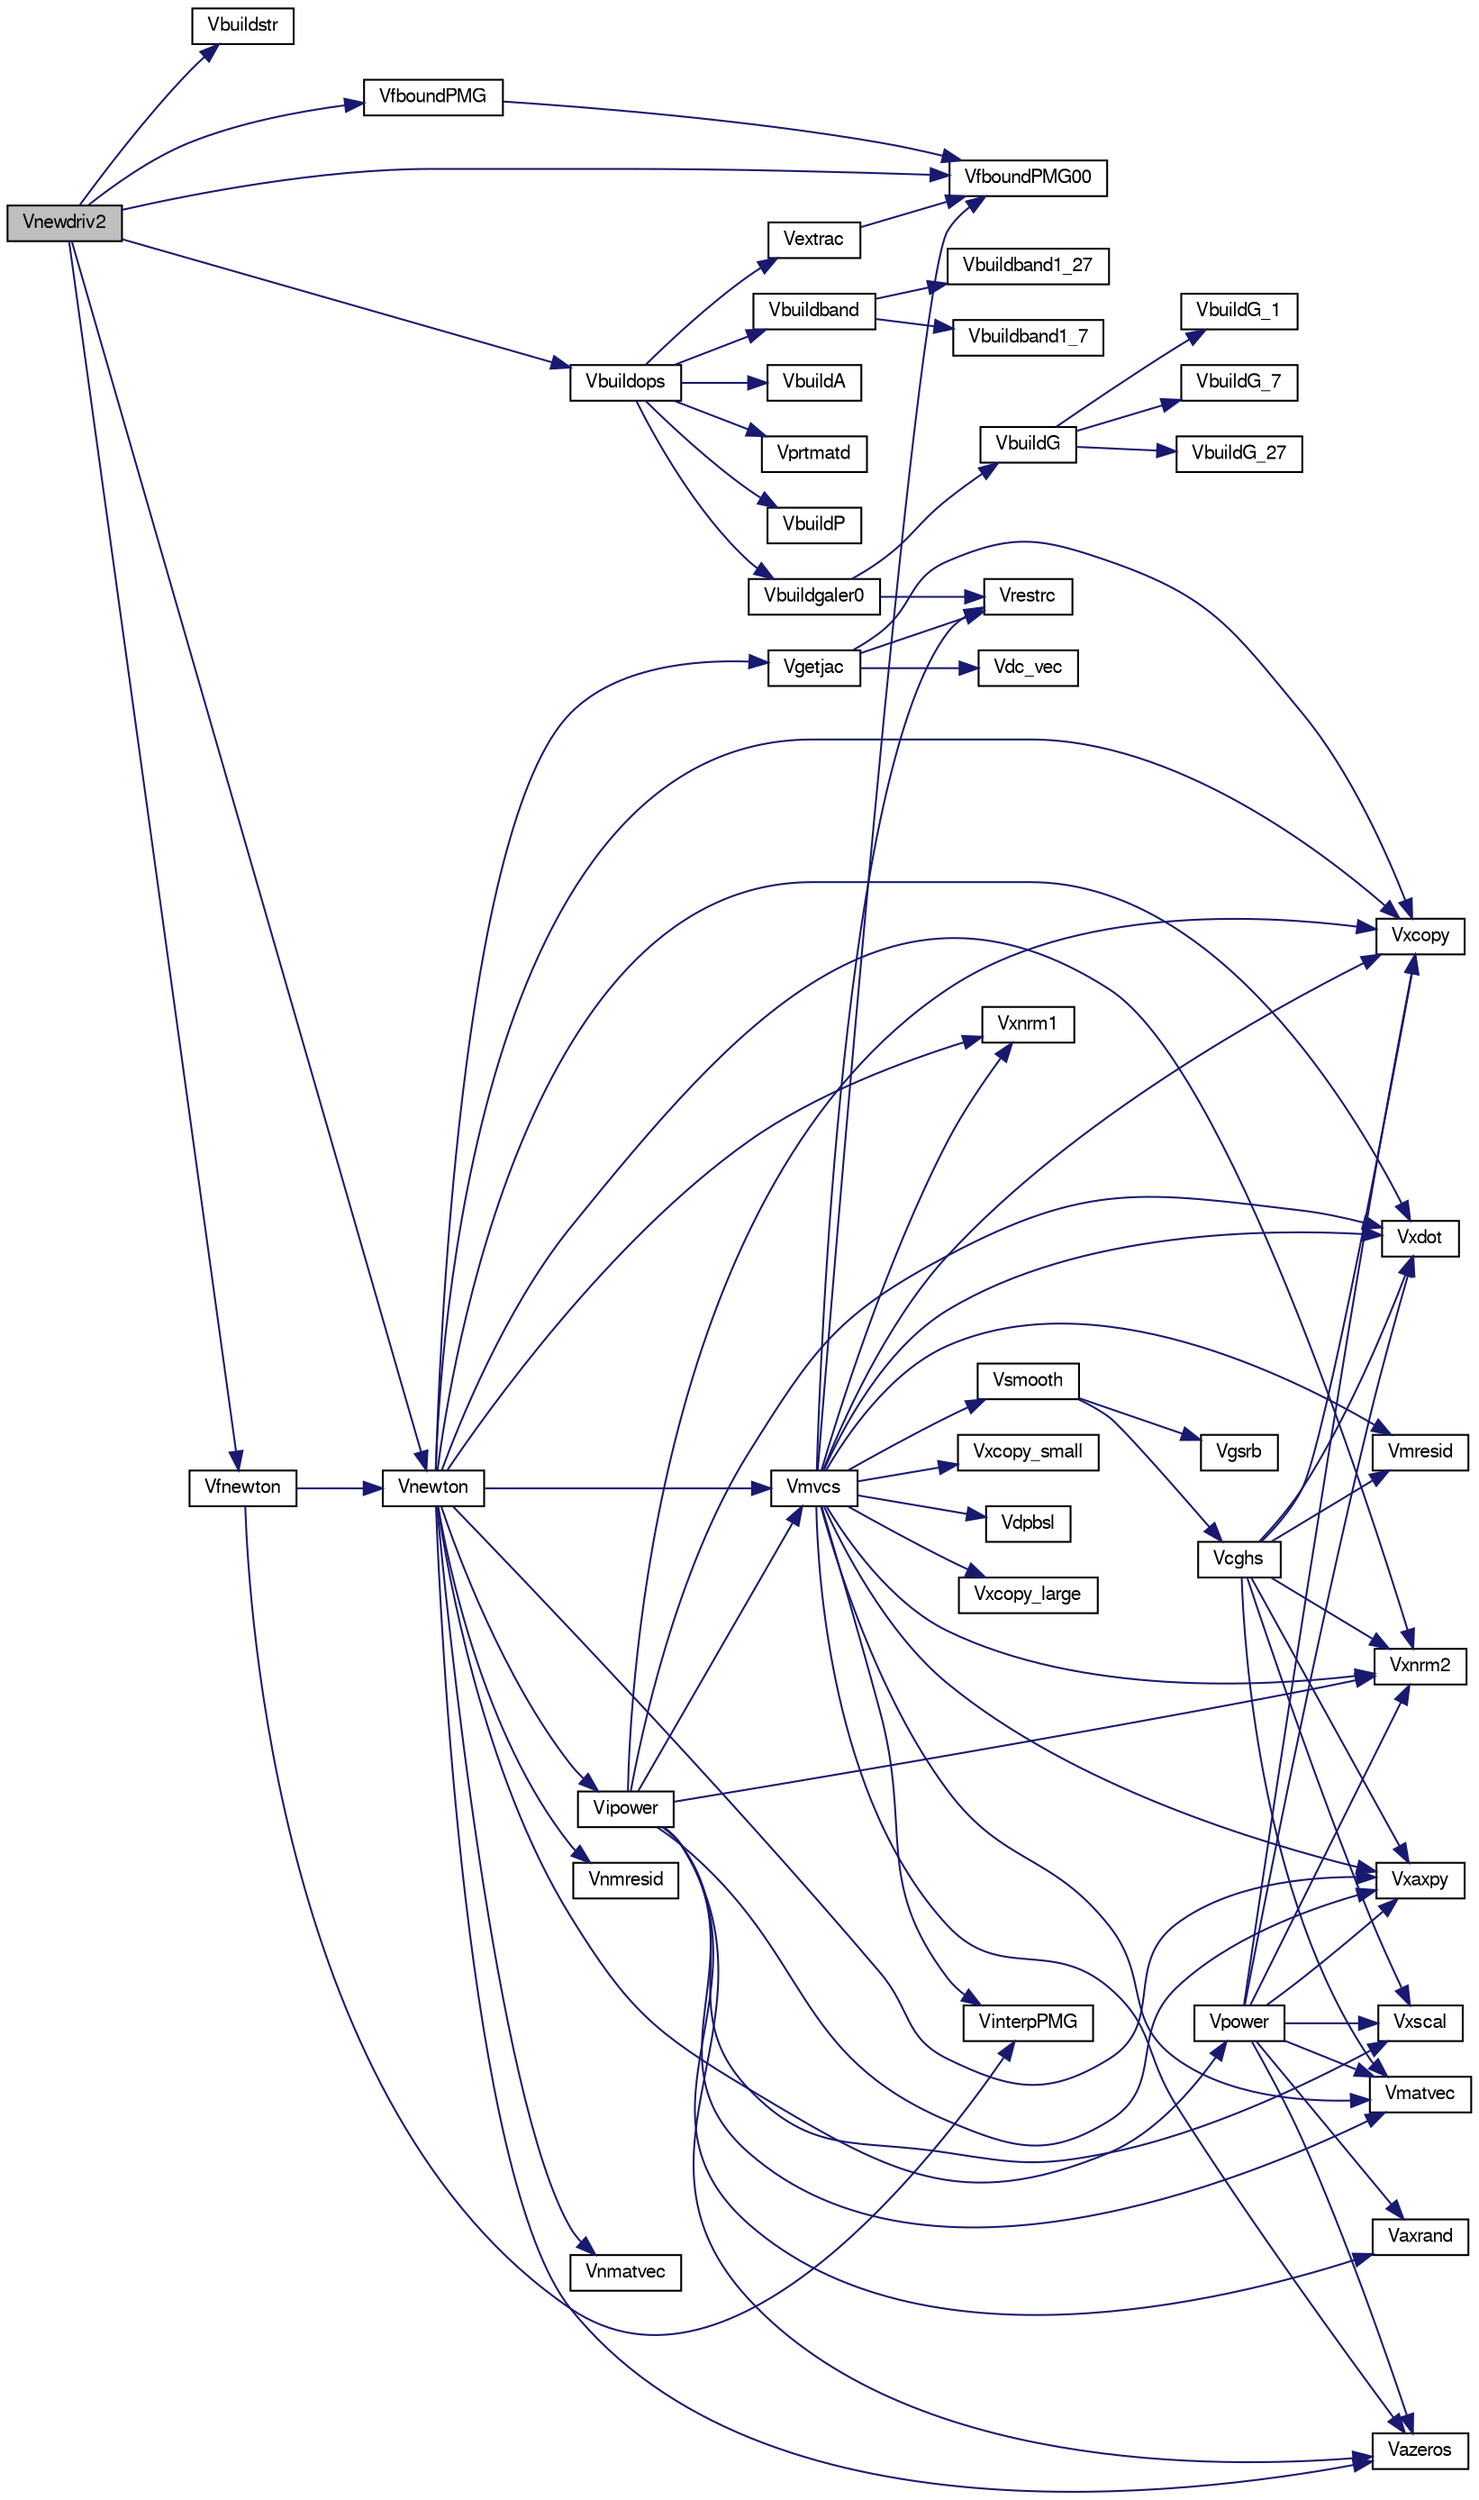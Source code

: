 digraph "Vnewdriv2"
{
  edge [fontname="FreeSans",fontsize="10",labelfontname="FreeSans",labelfontsize="10"];
  node [fontname="FreeSans",fontsize="10",shape=record];
  rankdir="LR";
  Node1 [label="Vnewdriv2",height=0.2,width=0.4,color="black", fillcolor="grey75", style="filled" fontcolor="black"];
  Node1 -> Node2 [color="midnightblue",fontsize="10",style="solid",fontname="FreeSans"];
  Node2 [label="Vbuildstr",height=0.2,width=0.4,color="black", fillcolor="white", style="filled",URL="$group___p_m_g_c.html#ga81ac80afc08fb27607efdc5c9e97ceaa",tooltip="Build the nexted operator framework in the array iz."];
  Node1 -> Node3 [color="midnightblue",fontsize="10",style="solid",fontname="FreeSans"];
  Node3 [label="Vbuildops",height=0.2,width=0.4,color="black", fillcolor="white", style="filled",URL="$group___p_m_g_c.html#gab676e77a0ea7fd89e6e93fca248831ae",tooltip="Build operators, boundary arrays, modify affine vectors ido==0: do only fine level ido==1: do only co..."];
  Node3 -> Node4 [color="midnightblue",fontsize="10",style="solid",fontname="FreeSans"];
  Node4 [label="VbuildA",height=0.2,width=0.4,color="black", fillcolor="white", style="filled",URL="$group___p_m_g_c.html#ga2bde193d19ed04b9be986456cdc57d17",tooltip="Build the Laplacian."];
  Node3 -> Node5 [color="midnightblue",fontsize="10",style="solid",fontname="FreeSans"];
  Node5 [label="Vprtmatd",height=0.2,width=0.4,color="black", fillcolor="white", style="filled",URL="$group___p_m_g_c.html#ga4bf7ed81bbcfc630677a68ff3ef78570"];
  Node3 -> Node6 [color="midnightblue",fontsize="10",style="solid",fontname="FreeSans"];
  Node6 [label="VbuildP",height=0.2,width=0.4,color="black", fillcolor="white", style="filled",URL="$group___p_m_g_c.html#ga2fa36f52a017ede585d5f2ba4aeeafdc",tooltip="Builds prolongation matrix."];
  Node3 -> Node7 [color="midnightblue",fontsize="10",style="solid",fontname="FreeSans"];
  Node7 [label="Vbuildgaler0",height=0.2,width=0.4,color="black", fillcolor="white", style="filled",URL="$group___p_m_g_c.html#gac3878a7358faf90a4e0e0067f0961a37",tooltip="Form the Galerkin coarse grid system."];
  Node7 -> Node8 [color="midnightblue",fontsize="10",style="solid",fontname="FreeSans"];
  Node8 [label="VbuildG",height=0.2,width=0.4,color="black", fillcolor="white", style="filled",URL="$group___p_m_g_c.html#ga5616c0696f52963ddd4bacb3ff71e8b6",tooltip="Build Galerkin matrix structures."];
  Node8 -> Node9 [color="midnightblue",fontsize="10",style="solid",fontname="FreeSans"];
  Node9 [label="VbuildG_1",height=0.2,width=0.4,color="black", fillcolor="white", style="filled",URL="$group___p_m_g_c.html#ga97822bdb6ab237b4bc4a89fe7647e34f",tooltip="Computes a 27-point galerkin coarse grid matrix from a 1-point (i.e., diagonal) fine grid matrix..."];
  Node8 -> Node10 [color="midnightblue",fontsize="10",style="solid",fontname="FreeSans"];
  Node10 [label="VbuildG_7",height=0.2,width=0.4,color="black", fillcolor="white", style="filled",URL="$group___p_m_g_c.html#ga74cbf02bfd4ffcf36ea4b344ee2ea077",tooltip="Computes a 27-point galerkin coarse grid matrix from a 7-point fine grid matrix."];
  Node8 -> Node11 [color="midnightblue",fontsize="10",style="solid",fontname="FreeSans"];
  Node11 [label="VbuildG_27",height=0.2,width=0.4,color="black", fillcolor="white", style="filled",URL="$group___p_m_g_c.html#ga78287000cb1a0517e4959c910566c828",tooltip="Compute a 27-point galerkin coarse grid matrix from a 27-point fine grid matrix."];
  Node7 -> Node12 [color="midnightblue",fontsize="10",style="solid",fontname="FreeSans"];
  Node12 [label="Vrestrc",height=0.2,width=0.4,color="black", fillcolor="white", style="filled",URL="$group___p_m_g_c.html#gaede4c916a1698890f6fdbda54778d491",tooltip="Apply the restriction operator."];
  Node3 -> Node13 [color="midnightblue",fontsize="10",style="solid",fontname="FreeSans"];
  Node13 [label="Vextrac",height=0.2,width=0.4,color="black", fillcolor="white", style="filled",URL="$group___p_m_g_c.html#gafa446fbf1bb85646b186469db9768ab8",tooltip="Simple injection of a fine grid function into coarse grid."];
  Node13 -> Node14 [color="midnightblue",fontsize="10",style="solid",fontname="FreeSans"];
  Node14 [label="VfboundPMG00",height=0.2,width=0.4,color="black", fillcolor="white", style="filled",URL="$group___p_m_g_c.html#gaa5cd2792bb251ae2ee940d0b7de06a42",tooltip="Initialize a grid function to have a zero boundary value."];
  Node3 -> Node15 [color="midnightblue",fontsize="10",style="solid",fontname="FreeSans"];
  Node15 [label="Vbuildband",height=0.2,width=0.4,color="black", fillcolor="white", style="filled",URL="$group___p_m_g_c.html#ga977a0e4b9b186676462933f4b531ec62",tooltip="Banded matrix builder."];
  Node15 -> Node16 [color="midnightblue",fontsize="10",style="solid",fontname="FreeSans"];
  Node16 [label="Vbuildband1_7",height=0.2,width=0.4,color="black", fillcolor="white", style="filled",URL="$group___p_m_g_c.html#ga01d0f3717c0789ed0dd32393fb43b633",tooltip="Build the operator in banded form given the 7-diagonal form."];
  Node15 -> Node17 [color="midnightblue",fontsize="10",style="solid",fontname="FreeSans"];
  Node17 [label="Vbuildband1_27",height=0.2,width=0.4,color="black", fillcolor="white", style="filled",URL="$group___p_m_g_c.html#gab16d52afd502c461d5d023c02c7d659f",tooltip="Build the operator in banded form given the 27-diagonal form."];
  Node1 -> Node14 [color="midnightblue",fontsize="10",style="solid",fontname="FreeSans"];
  Node1 -> Node18 [color="midnightblue",fontsize="10",style="solid",fontname="FreeSans"];
  Node18 [label="Vnewton",height=0.2,width=0.4,color="black", fillcolor="white", style="filled",URL="$group___p_m_g_c.html#ga218aef2ec11ca80de45a5bcfa089cd9e",tooltip="Inexact-newton-multilevel method."];
  Node18 -> Node19 [color="midnightblue",fontsize="10",style="solid",fontname="FreeSans"];
  Node19 [label="Vazeros",height=0.2,width=0.4,color="black", fillcolor="white", style="filled",URL="$group___p_m_g_c.html#gad9648f5e231786d88b395ba412063c4b",tooltip="Zero out operation for a grid function, including boundary values."];
  Node18 -> Node20 [color="midnightblue",fontsize="10",style="solid",fontname="FreeSans"];
  Node20 [label="Vnmresid",height=0.2,width=0.4,color="black", fillcolor="white", style="filled",URL="$group___p_m_g_c.html#gacb2fd32fc0aa12d56b7620ae0a7712e1",tooltip="Break the matrix data-structure into diagonals and then call the residual routine."];
  Node18 -> Node21 [color="midnightblue",fontsize="10",style="solid",fontname="FreeSans"];
  Node21 [label="Vxnrm1",height=0.2,width=0.4,color="black", fillcolor="white", style="filled",URL="$group___p_m_g_c.html#gae89d002951e3c000702b22cc44bc9b3c",tooltip="Norm operation for a grid function with boundary values."];
  Node18 -> Node22 [color="midnightblue",fontsize="10",style="solid",fontname="FreeSans"];
  Node22 [label="Vxnrm2",height=0.2,width=0.4,color="black", fillcolor="white", style="filled",URL="$group___p_m_g_c.html#gac7a7f2c804a247ec8b5aea45058e1d26",tooltip="Norm operation for a grid function with boundary values."];
  Node18 -> Node23 [color="midnightblue",fontsize="10",style="solid",fontname="FreeSans"];
  Node23 [label="Vnmatvec",height=0.2,width=0.4,color="black", fillcolor="white", style="filled",URL="$group___p_m_g_c.html#gafbd34b881d565b9bba4cf515e55519c8",tooltip="Break the matrix data-structure into diagonals and then call the matrix-vector routine."];
  Node18 -> Node24 [color="midnightblue",fontsize="10",style="solid",fontname="FreeSans"];
  Node24 [label="Vxdot",height=0.2,width=0.4,color="black", fillcolor="white", style="filled",URL="$group___p_m_g_c.html#ga3f117cfb2336b1291164ef351dd2bd69",tooltip="Inner product operation for a grid function with boundary values."];
  Node18 -> Node25 [color="midnightblue",fontsize="10",style="solid",fontname="FreeSans"];
  Node25 [label="Vxcopy",height=0.2,width=0.4,color="black", fillcolor="white", style="filled",URL="$group___p_m_g_c.html#ga164408694a926f8f9452144cd688e383",tooltip="A collection of useful low-level routines (timing, etc)."];
  Node18 -> Node26 [color="midnightblue",fontsize="10",style="solid",fontname="FreeSans"];
  Node26 [label="Vgetjac",height=0.2,width=0.4,color="black", fillcolor="white", style="filled",URL="$group___p_m_g_c.html#ga458b63cb21cb123da5e3e079eb5d81b8",tooltip="Form the jacobian system."];
  Node26 -> Node25 [color="midnightblue",fontsize="10",style="solid",fontname="FreeSans"];
  Node26 -> Node27 [color="midnightblue",fontsize="10",style="solid",fontname="FreeSans"];
  Node27 [label="Vdc_vec",height=0.2,width=0.4,color="black", fillcolor="white", style="filled",URL="$group___p_m_g_c.html#ga6829f61b2e11572f3fd0b4abbf5dbd28",tooltip="Define the derivative of the nonlinearity (vector version)"];
  Node26 -> Node12 [color="midnightblue",fontsize="10",style="solid",fontname="FreeSans"];
  Node18 -> Node28 [color="midnightblue",fontsize="10",style="solid",fontname="FreeSans"];
  Node28 [label="Vmvcs",height=0.2,width=0.4,color="black", fillcolor="white", style="filled",URL="$group___p_m_g_c.html#gab7f955448bd40d97f3b1b3ac91b9f21c",tooltip="MG helper functions."];
  Node28 -> Node21 [color="midnightblue",fontsize="10",style="solid",fontname="FreeSans"];
  Node28 -> Node22 [color="midnightblue",fontsize="10",style="solid",fontname="FreeSans"];
  Node28 -> Node29 [color="midnightblue",fontsize="10",style="solid",fontname="FreeSans"];
  Node29 [label="Vmatvec",height=0.2,width=0.4,color="black", fillcolor="white", style="filled",URL="$group___p_m_g_c.html#gacda83144fd9d06e3c62a1687933ba010",tooltip="Matrix-vector multiplication routines."];
  Node28 -> Node24 [color="midnightblue",fontsize="10",style="solid",fontname="FreeSans"];
  Node28 -> Node19 [color="midnightblue",fontsize="10",style="solid",fontname="FreeSans"];
  Node28 -> Node30 [color="midnightblue",fontsize="10",style="solid",fontname="FreeSans"];
  Node30 [label="Vsmooth",height=0.2,width=0.4,color="black", fillcolor="white", style="filled",URL="$group___p_m_g_c.html#ga7f469e5b5661e8c176889cde7bed8175",tooltip="Multigrid smoothing functions."];
  Node30 -> Node31 [color="midnightblue",fontsize="10",style="solid",fontname="FreeSans"];
  Node31 [label="Vgsrb",height=0.2,width=0.4,color="black", fillcolor="white", style="filled",URL="$group___p_m_g_c.html#gaafddbbf81f667f3e155e468d85a89807",tooltip="Guass-Seidel solver."];
  Node30 -> Node32 [color="midnightblue",fontsize="10",style="solid",fontname="FreeSans"];
  Node32 [label="Vcghs",height=0.2,width=0.4,color="black", fillcolor="white", style="filled",URL="$group___p_m_g_c.html#ga371225c13eaf2407b57de0dd4f831ed8",tooltip="A collection of useful low-level routines (timing, etc)."];
  Node32 -> Node33 [color="midnightblue",fontsize="10",style="solid",fontname="FreeSans"];
  Node33 [label="Vmresid",height=0.2,width=0.4,color="black", fillcolor="white", style="filled",URL="$group___p_m_g_c.html#gaaa7843124ee62ccb6d9469363a8cd6a6",tooltip="Break the matrix data-structure into diagonals and then call the residual routine."];
  Node32 -> Node22 [color="midnightblue",fontsize="10",style="solid",fontname="FreeSans"];
  Node32 -> Node24 [color="midnightblue",fontsize="10",style="solid",fontname="FreeSans"];
  Node32 -> Node25 [color="midnightblue",fontsize="10",style="solid",fontname="FreeSans"];
  Node32 -> Node34 [color="midnightblue",fontsize="10",style="solid",fontname="FreeSans"];
  Node34 [label="Vxaxpy",height=0.2,width=0.4,color="black", fillcolor="white", style="filled",URL="$group___p_m_g_c.html#gac453601512aae1d82a7bf7c14326f0b6",tooltip="saxpy operation for a grid function with boundary values."];
  Node32 -> Node35 [color="midnightblue",fontsize="10",style="solid",fontname="FreeSans"];
  Node35 [label="Vxscal",height=0.2,width=0.4,color="black", fillcolor="white", style="filled",URL="$group___p_m_g_c.html#ga678a92f4fb3447e6dbbc97bef28e160e",tooltip="Scale operation for a grid function with boundary values."];
  Node32 -> Node29 [color="midnightblue",fontsize="10",style="solid",fontname="FreeSans"];
  Node28 -> Node36 [color="midnightblue",fontsize="10",style="solid",fontname="FreeSans"];
  Node36 [label="Vxcopy_small",height=0.2,width=0.4,color="black", fillcolor="white", style="filled",URL="$group___p_m_g_c.html#ga6243a4021fb62c2ca1008c747ff8dd7f",tooltip="Copy operation for a grid function with boundary values. Quite simply copies one 3d matrix to another..."];
  Node28 -> Node37 [color="midnightblue",fontsize="10",style="solid",fontname="FreeSans"];
  Node37 [label="Vdpbsl",height=0.2,width=0.4,color="black", fillcolor="white", style="filled",URL="$group___p_m_g_c.html#ga9183f58be97708e2945a1578d943b283",tooltip="LINPACK interface."];
  Node28 -> Node38 [color="midnightblue",fontsize="10",style="solid",fontname="FreeSans"];
  Node38 [label="Vxcopy_large",height=0.2,width=0.4,color="black", fillcolor="white", style="filled",URL="$group___p_m_g_c.html#gaf2989f16a64132f085943e0cafca0c5d",tooltip="Copy operation for a grid function with boundary values. Quite simply copies one 3d matrix to another..."];
  Node28 -> Node14 [color="midnightblue",fontsize="10",style="solid",fontname="FreeSans"];
  Node28 -> Node33 [color="midnightblue",fontsize="10",style="solid",fontname="FreeSans"];
  Node28 -> Node25 [color="midnightblue",fontsize="10",style="solid",fontname="FreeSans"];
  Node28 -> Node34 [color="midnightblue",fontsize="10",style="solid",fontname="FreeSans"];
  Node28 -> Node12 [color="midnightblue",fontsize="10",style="solid",fontname="FreeSans"];
  Node28 -> Node39 [color="midnightblue",fontsize="10",style="solid",fontname="FreeSans"];
  Node39 [label="VinterpPMG",height=0.2,width=0.4,color="black", fillcolor="white", style="filled",URL="$group___p_m_g_c.html#ga9c1d062d8b452deeffc8e759fdc8f246",tooltip="Apply the prolongation operator."];
  Node18 -> Node34 [color="midnightblue",fontsize="10",style="solid",fontname="FreeSans"];
  Node18 -> Node40 [color="midnightblue",fontsize="10",style="solid",fontname="FreeSans"];
  Node40 [label="Vpower",height=0.2,width=0.4,color="black", fillcolor="white", style="filled",URL="$group___p_m_g_c.html#ga12b75e114e465814978a7bf3189cfe54",tooltip="Power methods for eigenvalue estimation."];
  Node40 -> Node41 [color="midnightblue",fontsize="10",style="solid",fontname="FreeSans"];
  Node41 [label="Vaxrand",height=0.2,width=0.4,color="black", fillcolor="white", style="filled",URL="$group___p_m_g_c.html#ga0cc1b42e9c573d4c0b960afda283b0b1",tooltip="Fill grid function with random values, including boundary values."];
  Node40 -> Node19 [color="midnightblue",fontsize="10",style="solid",fontname="FreeSans"];
  Node40 -> Node22 [color="midnightblue",fontsize="10",style="solid",fontname="FreeSans"];
  Node40 -> Node35 [color="midnightblue",fontsize="10",style="solid",fontname="FreeSans"];
  Node40 -> Node29 [color="midnightblue",fontsize="10",style="solid",fontname="FreeSans"];
  Node40 -> Node24 [color="midnightblue",fontsize="10",style="solid",fontname="FreeSans"];
  Node40 -> Node25 [color="midnightblue",fontsize="10",style="solid",fontname="FreeSans"];
  Node40 -> Node34 [color="midnightblue",fontsize="10",style="solid",fontname="FreeSans"];
  Node18 -> Node42 [color="midnightblue",fontsize="10",style="solid",fontname="FreeSans"];
  Node42 [label="Vipower",height=0.2,width=0.4,color="black", fillcolor="white", style="filled",URL="$group___p_m_g_c.html#ga216315908e761d09584f0f4a6613132c",tooltip="Standard inverse power method for minimum eigenvalue estimation."];
  Node42 -> Node41 [color="midnightblue",fontsize="10",style="solid",fontname="FreeSans"];
  Node42 -> Node19 [color="midnightblue",fontsize="10",style="solid",fontname="FreeSans"];
  Node42 -> Node22 [color="midnightblue",fontsize="10",style="solid",fontname="FreeSans"];
  Node42 -> Node35 [color="midnightblue",fontsize="10",style="solid",fontname="FreeSans"];
  Node42 -> Node29 [color="midnightblue",fontsize="10",style="solid",fontname="FreeSans"];
  Node42 -> Node24 [color="midnightblue",fontsize="10",style="solid",fontname="FreeSans"];
  Node42 -> Node25 [color="midnightblue",fontsize="10",style="solid",fontname="FreeSans"];
  Node42 -> Node28 [color="midnightblue",fontsize="10",style="solid",fontname="FreeSans"];
  Node42 -> Node34 [color="midnightblue",fontsize="10",style="solid",fontname="FreeSans"];
  Node1 -> Node43 [color="midnightblue",fontsize="10",style="solid",fontname="FreeSans"];
  Node43 [label="Vfnewton",height=0.2,width=0.4,color="black", fillcolor="white", style="filled",URL="$group___p_m_g_c.html#gaf57dd61aeb1cc91a734b7ae494998b45",tooltip="Driver routines for the Newton method."];
  Node43 -> Node18 [color="midnightblue",fontsize="10",style="solid",fontname="FreeSans"];
  Node43 -> Node39 [color="midnightblue",fontsize="10",style="solid",fontname="FreeSans"];
  Node1 -> Node44 [color="midnightblue",fontsize="10",style="solid",fontname="FreeSans"];
  Node44 [label="VfboundPMG",height=0.2,width=0.4,color="black", fillcolor="white", style="filled",URL="$group___p_m_g_c.html#ga04aca6300210f7c190bda51d25fe2bd4",tooltip="Initialize a grid function to have a certain boundary value,."];
  Node44 -> Node14 [color="midnightblue",fontsize="10",style="solid",fontname="FreeSans"];
}
